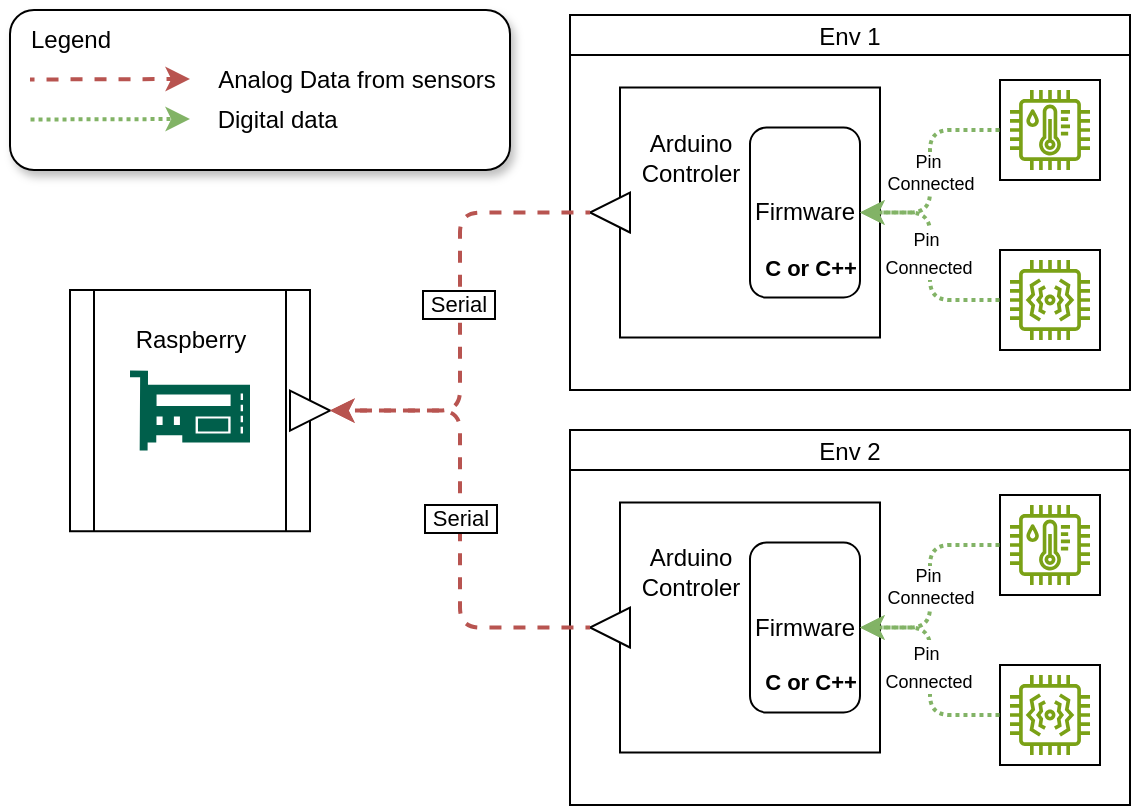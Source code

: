 <mxfile version="22.0.6" type="github">
  <diagram name="Page-1" id="Szxw3a_hD-SKz2q2Igrm">
    <mxGraphModel dx="989" dy="538" grid="1" gridSize="10" guides="1" tooltips="1" connect="1" arrows="1" fold="1" page="1" pageScale="1" pageWidth="850" pageHeight="1100" math="0" shadow="0">
      <root>
        <mxCell id="0" />
        <mxCell id="1" parent="0" />
        <mxCell id="OL7eA46a8EgvmshjVzxO-32" value="" style="shape=process;whiteSpace=wrap;html=1;backgroundOutline=1;" vertex="1" parent="1">
          <mxGeometry x="230" y="180" width="120" height="120.62" as="geometry" />
        </mxCell>
        <mxCell id="OL7eA46a8EgvmshjVzxO-3" value="" style="sketch=0;pointerEvents=1;shadow=0;dashed=0;html=1;strokeColor=none;fillColor=#005F4B;labelPosition=center;verticalLabelPosition=bottom;verticalAlign=top;align=center;outlineConnect=0;shape=mxgraph.veeam2.hardware_controller;" vertex="1" parent="1">
          <mxGeometry x="260" y="220.31" width="60" height="40" as="geometry" />
        </mxCell>
        <mxCell id="OL7eA46a8EgvmshjVzxO-11" value="Env 1" style="swimlane;startSize=20;fontStyle=0" vertex="1" parent="1">
          <mxGeometry x="480" y="42.5" width="280" height="187.5" as="geometry" />
        </mxCell>
        <mxCell id="OL7eA46a8EgvmshjVzxO-12" value="" style="rounded=0;whiteSpace=wrap;html=1;" vertex="1" parent="OL7eA46a8EgvmshjVzxO-11">
          <mxGeometry x="215" y="117.5" width="50" height="50" as="geometry" />
        </mxCell>
        <mxCell id="OL7eA46a8EgvmshjVzxO-14" value="" style="sketch=0;outlineConnect=0;fontColor=#232F3E;gradientColor=none;fillColor=#7AA116;strokeColor=none;dashed=0;verticalLabelPosition=bottom;verticalAlign=top;align=center;html=1;fontSize=12;fontStyle=0;aspect=fixed;pointerEvents=1;shape=mxgraph.aws4.iot_thing_vibration_sensor;" vertex="1" parent="OL7eA46a8EgvmshjVzxO-11">
          <mxGeometry x="220" y="122.5" width="40" height="40" as="geometry" />
        </mxCell>
        <mxCell id="OL7eA46a8EgvmshjVzxO-5" value="" style="rounded=0;whiteSpace=wrap;html=1;" vertex="1" parent="OL7eA46a8EgvmshjVzxO-11">
          <mxGeometry x="25" y="36.25" width="130" height="125" as="geometry" />
        </mxCell>
        <mxCell id="OL7eA46a8EgvmshjVzxO-1" value="" style="shape=image;html=1;verticalAlign=top;verticalLabelPosition=bottom;labelBackgroundColor=#ffffff;imageAspect=0;aspect=fixed;image=https://cdn2.iconfinder.com/data/icons/electronic-13/480/3-electronic-arduino-chipset-icon-2-128.png" vertex="1" parent="OL7eA46a8EgvmshjVzxO-11">
          <mxGeometry x="25" y="77.5" width="70" height="70" as="geometry" />
        </mxCell>
        <mxCell id="OL7eA46a8EgvmshjVzxO-6" value="Arduino &lt;br&gt;Controler" style="text;html=1;align=center;verticalAlign=middle;resizable=0;points=[];autosize=1;strokeColor=none;fillColor=none;" vertex="1" parent="OL7eA46a8EgvmshjVzxO-11">
          <mxGeometry x="25" y="51.25" width="70" height="40" as="geometry" />
        </mxCell>
        <mxCell id="OL7eA46a8EgvmshjVzxO-7" value="Firmware" style="rounded=1;whiteSpace=wrap;html=1;" vertex="1" parent="OL7eA46a8EgvmshjVzxO-11">
          <mxGeometry x="90" y="56.25" width="55" height="85" as="geometry" />
        </mxCell>
        <mxCell id="OL7eA46a8EgvmshjVzxO-10" value="&lt;b&gt;&lt;font style=&quot;font-size: 11px;&quot;&gt;C or C++&lt;/font&gt;&lt;/b&gt;" style="text;html=1;align=center;verticalAlign=middle;resizable=0;points=[];autosize=1;strokeColor=none;fillColor=none;" vertex="1" parent="OL7eA46a8EgvmshjVzxO-11">
          <mxGeometry x="85" y="111.25" width="70" height="30" as="geometry" />
        </mxCell>
        <mxCell id="OL7eA46a8EgvmshjVzxO-15" style="edgeStyle=orthogonalEdgeStyle;rounded=1;orthogonalLoop=1;jettySize=auto;html=1;exitX=0;exitY=0.5;exitDx=0;exitDy=0;entryX=1;entryY=0.5;entryDx=0;entryDy=0;startArrow=none;startFill=0;strokeWidth=2;endArrow=classic;endFill=1;dashed=1;dashPattern=1 1;flowAnimation=1;fillColor=#d5e8d4;strokeColor=#82b366;" edge="1" parent="OL7eA46a8EgvmshjVzxO-11" source="OL7eA46a8EgvmshjVzxO-12" target="OL7eA46a8EgvmshjVzxO-7">
          <mxGeometry relative="1" as="geometry">
            <mxPoint x="155.0" y="117.5" as="targetPoint" />
          </mxGeometry>
        </mxCell>
        <mxCell id="OL7eA46a8EgvmshjVzxO-16" value="&lt;font style=&quot;font-size: 9px;&quot;&gt;Pin&amp;nbsp;&lt;br style=&quot;border-color: var(--border-color);&quot;&gt;Connected&lt;/font&gt;" style="edgeLabel;html=1;align=center;verticalAlign=middle;resizable=0;points=[];" vertex="1" connectable="0" parent="OL7eA46a8EgvmshjVzxO-15">
          <mxGeometry x="0.046" y="1" relative="1" as="geometry">
            <mxPoint as="offset" />
          </mxGeometry>
        </mxCell>
        <mxCell id="OL7eA46a8EgvmshjVzxO-8" value="" style="rounded=0;whiteSpace=wrap;html=1;" vertex="1" parent="OL7eA46a8EgvmshjVzxO-11">
          <mxGeometry x="215" y="32.5" width="50" height="50" as="geometry" />
        </mxCell>
        <mxCell id="OL7eA46a8EgvmshjVzxO-4" value="" style="sketch=0;outlineConnect=0;fontColor=#232F3E;gradientColor=none;fillColor=#7AA116;strokeColor=none;dashed=0;verticalLabelPosition=bottom;verticalAlign=top;align=center;html=1;fontSize=12;fontStyle=0;aspect=fixed;pointerEvents=1;shape=mxgraph.aws4.iot_thing_temperature_humidity_sensor;" vertex="1" parent="OL7eA46a8EgvmshjVzxO-11">
          <mxGeometry x="220" y="37.5" width="40" height="40" as="geometry" />
        </mxCell>
        <mxCell id="OL7eA46a8EgvmshjVzxO-9" value="Pin&amp;nbsp;&lt;br style=&quot;font-size: 9px;&quot;&gt;Connected" style="edgeStyle=orthogonalEdgeStyle;rounded=1;orthogonalLoop=1;jettySize=auto;html=1;exitX=0;exitY=0.5;exitDx=0;exitDy=0;entryX=1;entryY=0.5;entryDx=0;entryDy=0;startArrow=none;startFill=0;strokeWidth=2;fontSize=9;endArrow=classic;endFill=1;dashed=1;dashPattern=1 1;flowAnimation=1;fillColor=#d5e8d4;strokeColor=#82b366;" edge="1" parent="OL7eA46a8EgvmshjVzxO-11" source="OL7eA46a8EgvmshjVzxO-8" target="OL7eA46a8EgvmshjVzxO-7">
          <mxGeometry relative="1" as="geometry" />
        </mxCell>
        <mxCell id="OL7eA46a8EgvmshjVzxO-33" value="" style="triangle;whiteSpace=wrap;html=1;rotation=-180;" vertex="1" parent="OL7eA46a8EgvmshjVzxO-11">
          <mxGeometry x="10" y="88.75" width="20" height="20" as="geometry" />
        </mxCell>
        <mxCell id="OL7eA46a8EgvmshjVzxO-18" value="Env 2" style="swimlane;startSize=20;fontStyle=0" vertex="1" parent="1">
          <mxGeometry x="480" y="250" width="280" height="187.5" as="geometry" />
        </mxCell>
        <mxCell id="OL7eA46a8EgvmshjVzxO-19" value="" style="rounded=0;whiteSpace=wrap;html=1;" vertex="1" parent="OL7eA46a8EgvmshjVzxO-18">
          <mxGeometry x="215" y="117.5" width="50" height="50" as="geometry" />
        </mxCell>
        <mxCell id="OL7eA46a8EgvmshjVzxO-20" value="" style="sketch=0;outlineConnect=0;fontColor=#232F3E;gradientColor=none;fillColor=#7AA116;strokeColor=none;dashed=0;verticalLabelPosition=bottom;verticalAlign=top;align=center;html=1;fontSize=12;fontStyle=0;aspect=fixed;pointerEvents=1;shape=mxgraph.aws4.iot_thing_vibration_sensor;" vertex="1" parent="OL7eA46a8EgvmshjVzxO-18">
          <mxGeometry x="220" y="122.5" width="40" height="40" as="geometry" />
        </mxCell>
        <mxCell id="OL7eA46a8EgvmshjVzxO-21" value="" style="rounded=0;whiteSpace=wrap;html=1;" vertex="1" parent="OL7eA46a8EgvmshjVzxO-18">
          <mxGeometry x="25" y="36.25" width="130" height="125" as="geometry" />
        </mxCell>
        <mxCell id="OL7eA46a8EgvmshjVzxO-22" value="" style="shape=image;html=1;verticalAlign=top;verticalLabelPosition=bottom;labelBackgroundColor=#ffffff;imageAspect=0;aspect=fixed;image=https://cdn2.iconfinder.com/data/icons/electronic-13/480/3-electronic-arduino-chipset-icon-2-128.png" vertex="1" parent="OL7eA46a8EgvmshjVzxO-18">
          <mxGeometry x="25" y="77.5" width="70" height="70" as="geometry" />
        </mxCell>
        <mxCell id="OL7eA46a8EgvmshjVzxO-23" value="Arduino &lt;br&gt;Controler" style="text;html=1;align=center;verticalAlign=middle;resizable=0;points=[];autosize=1;strokeColor=none;fillColor=none;" vertex="1" parent="OL7eA46a8EgvmshjVzxO-18">
          <mxGeometry x="25" y="51.25" width="70" height="40" as="geometry" />
        </mxCell>
        <mxCell id="OL7eA46a8EgvmshjVzxO-24" value="Firmware" style="rounded=1;whiteSpace=wrap;html=1;" vertex="1" parent="OL7eA46a8EgvmshjVzxO-18">
          <mxGeometry x="90" y="56.25" width="55" height="85" as="geometry" />
        </mxCell>
        <mxCell id="OL7eA46a8EgvmshjVzxO-25" value="&lt;b&gt;&lt;font style=&quot;font-size: 11px;&quot;&gt;C or C++&lt;/font&gt;&lt;/b&gt;" style="text;html=1;align=center;verticalAlign=middle;resizable=0;points=[];autosize=1;strokeColor=none;fillColor=none;" vertex="1" parent="OL7eA46a8EgvmshjVzxO-18">
          <mxGeometry x="85" y="111.25" width="70" height="30" as="geometry" />
        </mxCell>
        <mxCell id="OL7eA46a8EgvmshjVzxO-26" style="edgeStyle=orthogonalEdgeStyle;rounded=1;orthogonalLoop=1;jettySize=auto;html=1;exitX=0;exitY=0.5;exitDx=0;exitDy=0;entryX=1;entryY=0.5;entryDx=0;entryDy=0;startArrow=none;startFill=0;strokeWidth=2;endArrow=classic;endFill=1;dashed=1;dashPattern=1 1;flowAnimation=1;fillColor=#d5e8d4;strokeColor=#82b366;" edge="1" parent="OL7eA46a8EgvmshjVzxO-18" source="OL7eA46a8EgvmshjVzxO-19" target="OL7eA46a8EgvmshjVzxO-24">
          <mxGeometry relative="1" as="geometry">
            <mxPoint x="155.0" y="117.5" as="targetPoint" />
          </mxGeometry>
        </mxCell>
        <mxCell id="OL7eA46a8EgvmshjVzxO-27" value="&lt;font style=&quot;font-size: 9px;&quot;&gt;Pin&amp;nbsp;&lt;br style=&quot;border-color: var(--border-color);&quot;&gt;Connected&lt;/font&gt;" style="edgeLabel;html=1;align=center;verticalAlign=middle;resizable=0;points=[];" vertex="1" connectable="0" parent="OL7eA46a8EgvmshjVzxO-26">
          <mxGeometry x="0.046" y="1" relative="1" as="geometry">
            <mxPoint as="offset" />
          </mxGeometry>
        </mxCell>
        <mxCell id="OL7eA46a8EgvmshjVzxO-28" value="" style="rounded=0;whiteSpace=wrap;html=1;" vertex="1" parent="OL7eA46a8EgvmshjVzxO-18">
          <mxGeometry x="215" y="32.5" width="50" height="50" as="geometry" />
        </mxCell>
        <mxCell id="OL7eA46a8EgvmshjVzxO-29" value="" style="sketch=0;outlineConnect=0;fontColor=#232F3E;gradientColor=none;fillColor=#7AA116;strokeColor=none;dashed=0;verticalLabelPosition=bottom;verticalAlign=top;align=center;html=1;fontSize=12;fontStyle=0;aspect=fixed;pointerEvents=1;shape=mxgraph.aws4.iot_thing_temperature_humidity_sensor;" vertex="1" parent="OL7eA46a8EgvmshjVzxO-18">
          <mxGeometry x="220" y="37.5" width="40" height="40" as="geometry" />
        </mxCell>
        <mxCell id="OL7eA46a8EgvmshjVzxO-30" value="Pin&amp;nbsp;&lt;br style=&quot;font-size: 9px;&quot;&gt;Connected" style="edgeStyle=orthogonalEdgeStyle;rounded=1;orthogonalLoop=1;jettySize=auto;html=1;exitX=0;exitY=0.5;exitDx=0;exitDy=0;entryX=1;entryY=0.5;entryDx=0;entryDy=0;startArrow=none;startFill=0;strokeWidth=2;fontSize=9;endArrow=classic;endFill=1;dashed=1;dashPattern=1 1;flowAnimation=1;fillColor=#d5e8d4;strokeColor=#82b366;" edge="1" parent="OL7eA46a8EgvmshjVzxO-18" source="OL7eA46a8EgvmshjVzxO-28" target="OL7eA46a8EgvmshjVzxO-24">
          <mxGeometry relative="1" as="geometry" />
        </mxCell>
        <mxCell id="OL7eA46a8EgvmshjVzxO-34" value="" style="triangle;whiteSpace=wrap;html=1;rotation=-180;" vertex="1" parent="OL7eA46a8EgvmshjVzxO-18">
          <mxGeometry x="10" y="88.75" width="20" height="20" as="geometry" />
        </mxCell>
        <mxCell id="OL7eA46a8EgvmshjVzxO-35" value="" style="triangle;whiteSpace=wrap;html=1;" vertex="1" parent="1">
          <mxGeometry x="340" y="230.31" width="20" height="20" as="geometry" />
        </mxCell>
        <mxCell id="OL7eA46a8EgvmshjVzxO-41" value="Raspberry" style="text;html=1;align=center;verticalAlign=middle;resizable=0;points=[];autosize=1;strokeColor=none;fillColor=none;" vertex="1" parent="1">
          <mxGeometry x="250" y="190.31" width="80" height="30" as="geometry" />
        </mxCell>
        <mxCell id="OL7eA46a8EgvmshjVzxO-39" value="&lt;span style=&quot;color: rgb(0, 0, 0); font-family: Helvetica; font-size: 11px; font-style: normal; font-variant-ligatures: normal; font-variant-caps: normal; font-weight: 400; letter-spacing: normal; orphans: 2; text-align: center; text-indent: 0px; text-transform: none; widows: 2; word-spacing: 0px; -webkit-text-stroke-width: 0px; background-color: rgb(255, 255, 255); text-decoration-thickness: initial; text-decoration-style: initial; text-decoration-color: initial; float: none; display: inline !important;&quot;&gt;&amp;nbsp;Serial&amp;nbsp;&lt;/span&gt;" style="edgeStyle=orthogonalEdgeStyle;rounded=1;orthogonalLoop=1;jettySize=auto;html=1;exitX=1;exitY=0.5;exitDx=0;exitDy=0;entryX=1;entryY=0.5;entryDx=0;entryDy=0;startArrow=none;startFill=0;endArrow=classic;endFill=1;strokeWidth=2;dashed=1;fillColor=#f8cecc;strokeColor=#b85450;flowAnimation=1;labelBorderColor=default;" edge="1" parent="1" source="OL7eA46a8EgvmshjVzxO-34" target="OL7eA46a8EgvmshjVzxO-35">
          <mxGeometry relative="1" as="geometry" />
        </mxCell>
        <mxCell id="OL7eA46a8EgvmshjVzxO-40" style="edgeStyle=orthogonalEdgeStyle;rounded=1;orthogonalLoop=1;jettySize=auto;html=1;exitX=1;exitY=0.5;exitDx=0;exitDy=0;entryX=1;entryY=0.5;entryDx=0;entryDy=0;startArrow=none;startFill=0;endArrow=classic;endFill=1;strokeWidth=2;dashed=1;fillColor=#f8cecc;strokeColor=#b85450;flowAnimation=1;" edge="1" parent="1" source="OL7eA46a8EgvmshjVzxO-33" target="OL7eA46a8EgvmshjVzxO-35">
          <mxGeometry relative="1" as="geometry" />
        </mxCell>
        <mxCell id="OL7eA46a8EgvmshjVzxO-49" value="&amp;nbsp;Serial&amp;nbsp;" style="edgeLabel;html=1;align=center;verticalAlign=middle;resizable=0;points=[];labelBorderColor=default;" vertex="1" connectable="0" parent="OL7eA46a8EgvmshjVzxO-40">
          <mxGeometry x="-0.035" y="-1" relative="1" as="geometry">
            <mxPoint as="offset" />
          </mxGeometry>
        </mxCell>
        <mxCell id="OL7eA46a8EgvmshjVzxO-42" value="" style="rounded=1;whiteSpace=wrap;html=1;glass=0;shadow=1;strokeWidth=1;" vertex="1" parent="1">
          <mxGeometry x="200" y="40" width="250" height="80" as="geometry" />
        </mxCell>
        <mxCell id="OL7eA46a8EgvmshjVzxO-43" value="Legend" style="text;html=1;align=center;verticalAlign=middle;resizable=0;points=[];autosize=1;strokeColor=none;fillColor=none;" vertex="1" parent="1">
          <mxGeometry x="200" y="40" width="60" height="30" as="geometry" />
        </mxCell>
        <mxCell id="OL7eA46a8EgvmshjVzxO-45" value="" style="endArrow=classic;html=1;rounded=0;strokeWidth=2;fillColor=#d5e8d4;strokeColor=#82b366;dashed=1;dashPattern=1 1;flowAnimation=1;" edge="1" parent="1">
          <mxGeometry width="50" height="50" relative="1" as="geometry">
            <mxPoint x="210" y="94.75" as="sourcePoint" />
            <mxPoint x="290" y="94.5" as="targetPoint" />
          </mxGeometry>
        </mxCell>
        <mxCell id="OL7eA46a8EgvmshjVzxO-46" value="" style="endArrow=classic;html=1;rounded=0;strokeWidth=2;fillColor=#f8cecc;strokeColor=#b85450;dashed=1;flowAnimation=1;" edge="1" parent="1">
          <mxGeometry width="50" height="50" relative="1" as="geometry">
            <mxPoint x="210" y="74.75" as="sourcePoint" />
            <mxPoint x="290" y="74.5" as="targetPoint" />
          </mxGeometry>
        </mxCell>
        <mxCell id="OL7eA46a8EgvmshjVzxO-47" value="&amp;nbsp; Analog Data from sensors" style="text;html=1;align=center;verticalAlign=middle;resizable=0;points=[];autosize=1;strokeColor=none;fillColor=none;" vertex="1" parent="1">
          <mxGeometry x="285" y="60" width="170" height="30" as="geometry" />
        </mxCell>
        <mxCell id="OL7eA46a8EgvmshjVzxO-48" value="Digital data&amp;nbsp;" style="text;html=1;align=center;verticalAlign=middle;resizable=0;points=[];autosize=1;strokeColor=none;fillColor=none;" vertex="1" parent="1">
          <mxGeometry x="290" y="80" width="90" height="30" as="geometry" />
        </mxCell>
      </root>
    </mxGraphModel>
  </diagram>
</mxfile>
